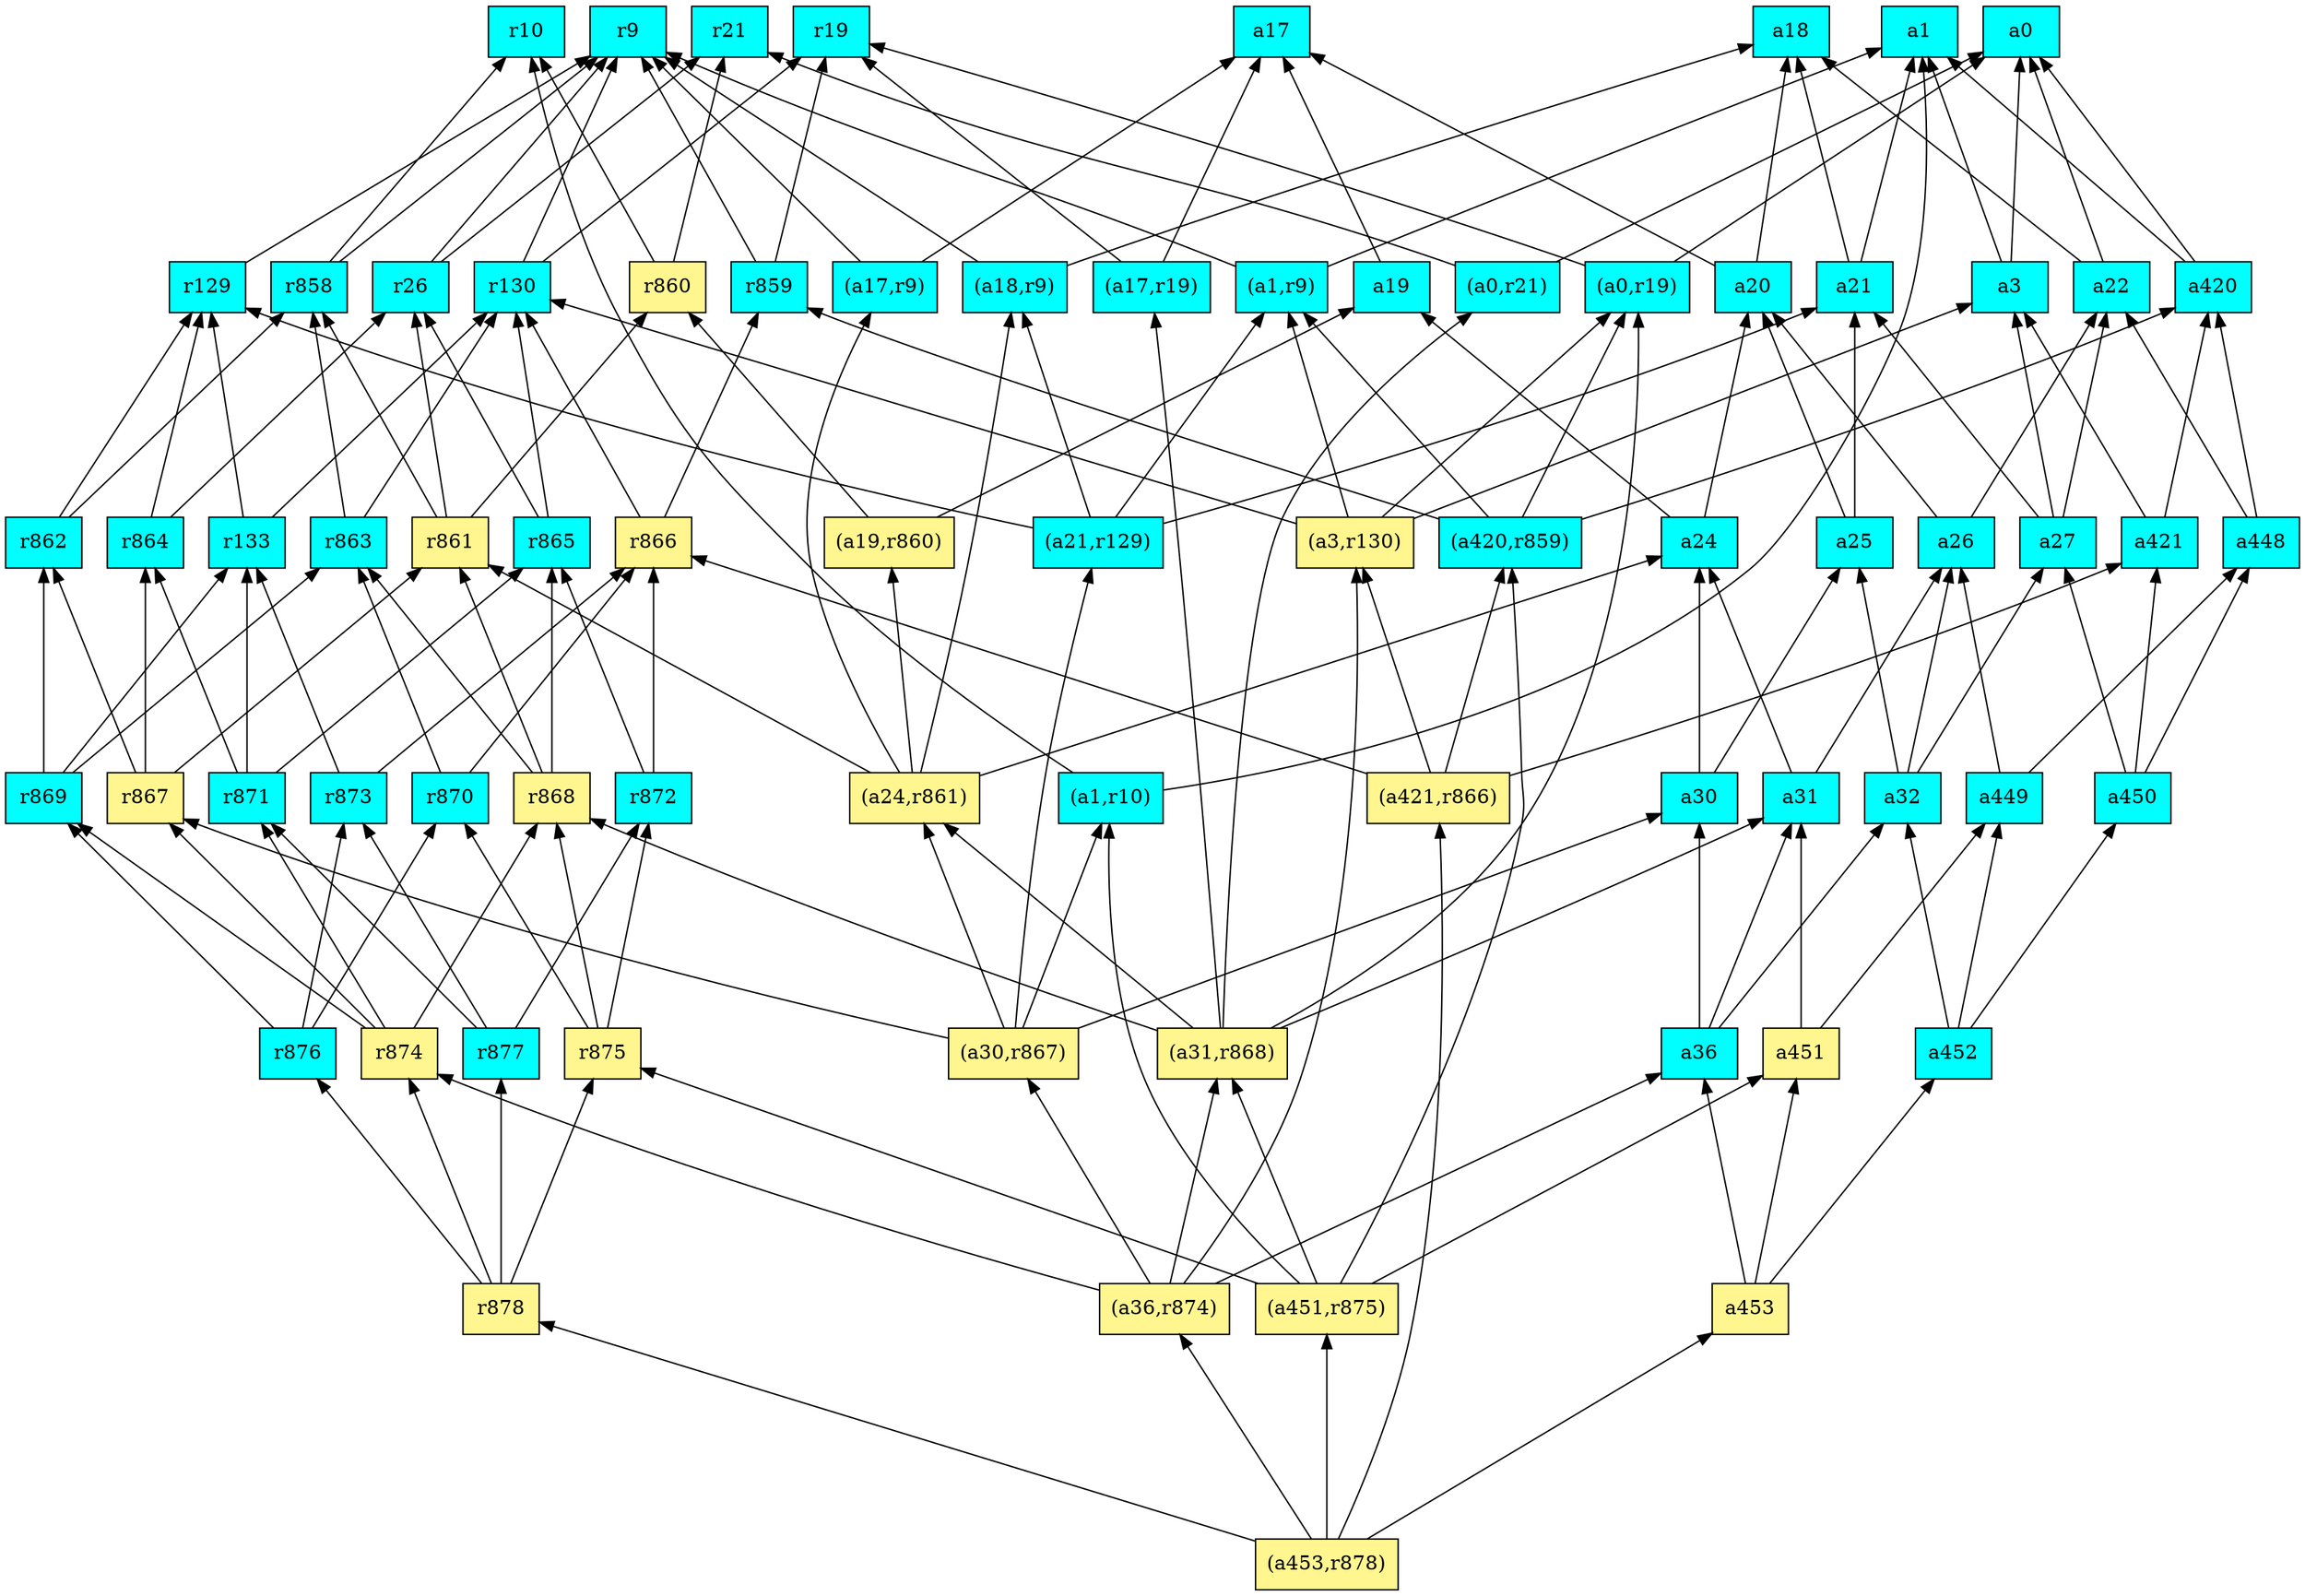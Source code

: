 digraph G {
rankdir=BT;ranksep="2.0";
"(a1,r9)" [shape=record,fillcolor=cyan,style=filled,label="{(a1,r9)}"];
"r878" [shape=record,fillcolor=khaki1,style=filled,label="{r878}"];
"a32" [shape=record,fillcolor=cyan,style=filled,label="{a32}"];
"a450" [shape=record,fillcolor=cyan,style=filled,label="{a450}"];
"r872" [shape=record,fillcolor=cyan,style=filled,label="{r872}"];
"r863" [shape=record,fillcolor=cyan,style=filled,label="{r863}"];
"r862" [shape=record,fillcolor=cyan,style=filled,label="{r862}"];
"a20" [shape=record,fillcolor=cyan,style=filled,label="{a20}"];
"r21" [shape=record,fillcolor=cyan,style=filled,label="{r21}"];
"a26" [shape=record,fillcolor=cyan,style=filled,label="{a26}"];
"(a31,r868)" [shape=record,fillcolor=khaki1,style=filled,label="{(a31,r868)}"];
"a451" [shape=record,fillcolor=khaki1,style=filled,label="{a451}"];
"r860" [shape=record,fillcolor=khaki1,style=filled,label="{r860}"];
"r130" [shape=record,fillcolor=cyan,style=filled,label="{r130}"];
"(a30,r867)" [shape=record,fillcolor=khaki1,style=filled,label="{(a30,r867)}"];
"(a0,r21)" [shape=record,fillcolor=cyan,style=filled,label="{(a0,r21)}"];
"r865" [shape=record,fillcolor=cyan,style=filled,label="{r865}"];
"a17" [shape=record,fillcolor=cyan,style=filled,label="{a17}"];
"a25" [shape=record,fillcolor=cyan,style=filled,label="{a25}"];
"a0" [shape=record,fillcolor=cyan,style=filled,label="{a0}"];
"a24" [shape=record,fillcolor=cyan,style=filled,label="{a24}"];
"(a421,r866)" [shape=record,fillcolor=khaki1,style=filled,label="{(a421,r866)}"];
"r864" [shape=record,fillcolor=cyan,style=filled,label="{r864}"];
"(a453,r878)" [shape=record,fillcolor=khaki1,style=filled,label="{(a453,r878)}"];
"r871" [shape=record,fillcolor=cyan,style=filled,label="{r871}"];
"a22" [shape=record,fillcolor=cyan,style=filled,label="{a22}"];
"a420" [shape=record,fillcolor=cyan,style=filled,label="{a420}"];
"(a17,r9)" [shape=record,fillcolor=cyan,style=filled,label="{(a17,r9)}"];
"(a3,r130)" [shape=record,fillcolor=khaki1,style=filled,label="{(a3,r130)}"];
"r19" [shape=record,fillcolor=cyan,style=filled,label="{r19}"];
"r877" [shape=record,fillcolor=cyan,style=filled,label="{r877}"];
"a448" [shape=record,fillcolor=cyan,style=filled,label="{a448}"];
"r869" [shape=record,fillcolor=cyan,style=filled,label="{r869}"];
"a19" [shape=record,fillcolor=cyan,style=filled,label="{a19}"];
"r876" [shape=record,fillcolor=cyan,style=filled,label="{r876}"];
"a27" [shape=record,fillcolor=cyan,style=filled,label="{a27}"];
"(a18,r9)" [shape=record,fillcolor=cyan,style=filled,label="{(a18,r9)}"];
"a30" [shape=record,fillcolor=cyan,style=filled,label="{a30}"];
"r859" [shape=record,fillcolor=cyan,style=filled,label="{r859}"];
"r10" [shape=record,fillcolor=cyan,style=filled,label="{r10}"];
"a449" [shape=record,fillcolor=cyan,style=filled,label="{a449}"];
"(a17,r19)" [shape=record,fillcolor=cyan,style=filled,label="{(a17,r19)}"];
"a36" [shape=record,fillcolor=cyan,style=filled,label="{a36}"];
"(a21,r129)" [shape=record,fillcolor=cyan,style=filled,label="{(a21,r129)}"];
"a3" [shape=record,fillcolor=cyan,style=filled,label="{a3}"];
"r866" [shape=record,fillcolor=khaki1,style=filled,label="{r866}"];
"r9" [shape=record,fillcolor=cyan,style=filled,label="{r9}"];
"a21" [shape=record,fillcolor=cyan,style=filled,label="{a21}"];
"a31" [shape=record,fillcolor=cyan,style=filled,label="{a31}"];
"r867" [shape=record,fillcolor=khaki1,style=filled,label="{r867}"];
"a453" [shape=record,fillcolor=khaki1,style=filled,label="{a453}"];
"r870" [shape=record,fillcolor=cyan,style=filled,label="{r870}"];
"(a24,r861)" [shape=record,fillcolor=khaki1,style=filled,label="{(a24,r861)}"];
"(a19,r860)" [shape=record,fillcolor=khaki1,style=filled,label="{(a19,r860)}"];
"(a451,r875)" [shape=record,fillcolor=khaki1,style=filled,label="{(a451,r875)}"];
"r129" [shape=record,fillcolor=cyan,style=filled,label="{r129}"];
"r861" [shape=record,fillcolor=khaki1,style=filled,label="{r861}"];
"r858" [shape=record,fillcolor=cyan,style=filled,label="{r858}"];
"r875" [shape=record,fillcolor=khaki1,style=filled,label="{r875}"];
"a18" [shape=record,fillcolor=cyan,style=filled,label="{a18}"];
"(a36,r874)" [shape=record,fillcolor=khaki1,style=filled,label="{(a36,r874)}"];
"r26" [shape=record,fillcolor=cyan,style=filled,label="{r26}"];
"(a420,r859)" [shape=record,fillcolor=cyan,style=filled,label="{(a420,r859)}"];
"r874" [shape=record,fillcolor=khaki1,style=filled,label="{r874}"];
"a1" [shape=record,fillcolor=cyan,style=filled,label="{a1}"];
"a421" [shape=record,fillcolor=cyan,style=filled,label="{a421}"];
"(a0,r19)" [shape=record,fillcolor=cyan,style=filled,label="{(a0,r19)}"];
"r873" [shape=record,fillcolor=cyan,style=filled,label="{r873}"];
"r868" [shape=record,fillcolor=khaki1,style=filled,label="{r868}"];
"(a1,r10)" [shape=record,fillcolor=cyan,style=filled,label="{(a1,r10)}"];
"r133" [shape=record,fillcolor=cyan,style=filled,label="{r133}"];
"a452" [shape=record,fillcolor=cyan,style=filled,label="{a452}"];
"(a1,r9)" -> "r9"
"(a1,r9)" -> "a1"
"r878" -> "r875"
"r878" -> "r874"
"r878" -> "r877"
"r878" -> "r876"
"a32" -> "a25"
"a32" -> "a27"
"a32" -> "a26"
"a450" -> "a421"
"a450" -> "a448"
"a450" -> "a27"
"r872" -> "r866"
"r872" -> "r865"
"r863" -> "r130"
"r863" -> "r858"
"r862" -> "r129"
"r862" -> "r858"
"a20" -> "a18"
"a20" -> "a17"
"a26" -> "a20"
"a26" -> "a22"
"(a31,r868)" -> "(a0,r19)"
"(a31,r868)" -> "(a17,r19)"
"(a31,r868)" -> "(a0,r21)"
"(a31,r868)" -> "(a24,r861)"
"(a31,r868)" -> "r868"
"(a31,r868)" -> "a31"
"a451" -> "a31"
"a451" -> "a449"
"r860" -> "r21"
"r860" -> "r10"
"r130" -> "r9"
"r130" -> "r19"
"(a30,r867)" -> "r867"
"(a30,r867)" -> "(a21,r129)"
"(a30,r867)" -> "(a1,r10)"
"(a30,r867)" -> "(a24,r861)"
"(a30,r867)" -> "a30"
"(a0,r21)" -> "a0"
"(a0,r21)" -> "r21"
"r865" -> "r130"
"r865" -> "r26"
"a25" -> "a20"
"a25" -> "a21"
"a24" -> "a19"
"a24" -> "a20"
"(a421,r866)" -> "a421"
"(a421,r866)" -> "(a3,r130)"
"(a421,r866)" -> "r866"
"(a421,r866)" -> "(a420,r859)"
"r864" -> "r129"
"r864" -> "r26"
"(a453,r878)" -> "r878"
"(a453,r878)" -> "a453"
"(a453,r878)" -> "(a451,r875)"
"(a453,r878)" -> "(a36,r874)"
"(a453,r878)" -> "(a421,r866)"
"r871" -> "r865"
"r871" -> "r864"
"r871" -> "r133"
"a22" -> "a0"
"a22" -> "a18"
"a420" -> "a1"
"a420" -> "a0"
"(a17,r9)" -> "r9"
"(a17,r9)" -> "a17"
"(a3,r130)" -> "r130"
"(a3,r130)" -> "(a1,r9)"
"(a3,r130)" -> "a3"
"(a3,r130)" -> "(a0,r19)"
"r877" -> "r873"
"r877" -> "r872"
"r877" -> "r871"
"a448" -> "a420"
"a448" -> "a22"
"r869" -> "r133"
"r869" -> "r863"
"r869" -> "r862"
"a19" -> "a17"
"r876" -> "r870"
"r876" -> "r869"
"r876" -> "r873"
"a27" -> "a3"
"a27" -> "a21"
"a27" -> "a22"
"(a18,r9)" -> "r9"
"(a18,r9)" -> "a18"
"a30" -> "a25"
"a30" -> "a24"
"r859" -> "r9"
"r859" -> "r19"
"a449" -> "a26"
"a449" -> "a448"
"(a17,r19)" -> "r19"
"(a17,r19)" -> "a17"
"a36" -> "a32"
"a36" -> "a30"
"a36" -> "a31"
"(a21,r129)" -> "(a1,r9)"
"(a21,r129)" -> "r129"
"(a21,r129)" -> "a21"
"(a21,r129)" -> "(a18,r9)"
"a3" -> "a1"
"a3" -> "a0"
"r866" -> "r130"
"r866" -> "r859"
"a21" -> "a1"
"a21" -> "a18"
"a31" -> "a26"
"a31" -> "a24"
"r867" -> "r861"
"r867" -> "r864"
"r867" -> "r862"
"a453" -> "a36"
"a453" -> "a451"
"a453" -> "a452"
"r870" -> "r866"
"r870" -> "r863"
"(a24,r861)" -> "(a17,r9)"
"(a24,r861)" -> "r861"
"(a24,r861)" -> "a24"
"(a24,r861)" -> "(a18,r9)"
"(a24,r861)" -> "(a19,r860)"
"(a19,r860)" -> "a19"
"(a19,r860)" -> "r860"
"(a451,r875)" -> "(a31,r868)"
"(a451,r875)" -> "a451"
"(a451,r875)" -> "r875"
"(a451,r875)" -> "(a1,r10)"
"(a451,r875)" -> "(a420,r859)"
"r129" -> "r9"
"r861" -> "r26"
"r861" -> "r858"
"r861" -> "r860"
"r858" -> "r9"
"r858" -> "r10"
"r875" -> "r870"
"r875" -> "r872"
"r875" -> "r868"
"(a36,r874)" -> "r874"
"(a36,r874)" -> "(a30,r867)"
"(a36,r874)" -> "a36"
"(a36,r874)" -> "(a3,r130)"
"(a36,r874)" -> "(a31,r868)"
"r26" -> "r9"
"r26" -> "r21"
"(a420,r859)" -> "(a1,r9)"
"(a420,r859)" -> "a420"
"(a420,r859)" -> "(a0,r19)"
"(a420,r859)" -> "r859"
"r874" -> "r867"
"r874" -> "r871"
"r874" -> "r869"
"r874" -> "r868"
"a421" -> "a420"
"a421" -> "a3"
"(a0,r19)" -> "a0"
"(a0,r19)" -> "r19"
"r873" -> "r866"
"r873" -> "r133"
"r868" -> "r861"
"r868" -> "r863"
"r868" -> "r865"
"(a1,r10)" -> "a1"
"(a1,r10)" -> "r10"
"r133" -> "r130"
"r133" -> "r129"
"a452" -> "a32"
"a452" -> "a450"
"a452" -> "a449"
}
